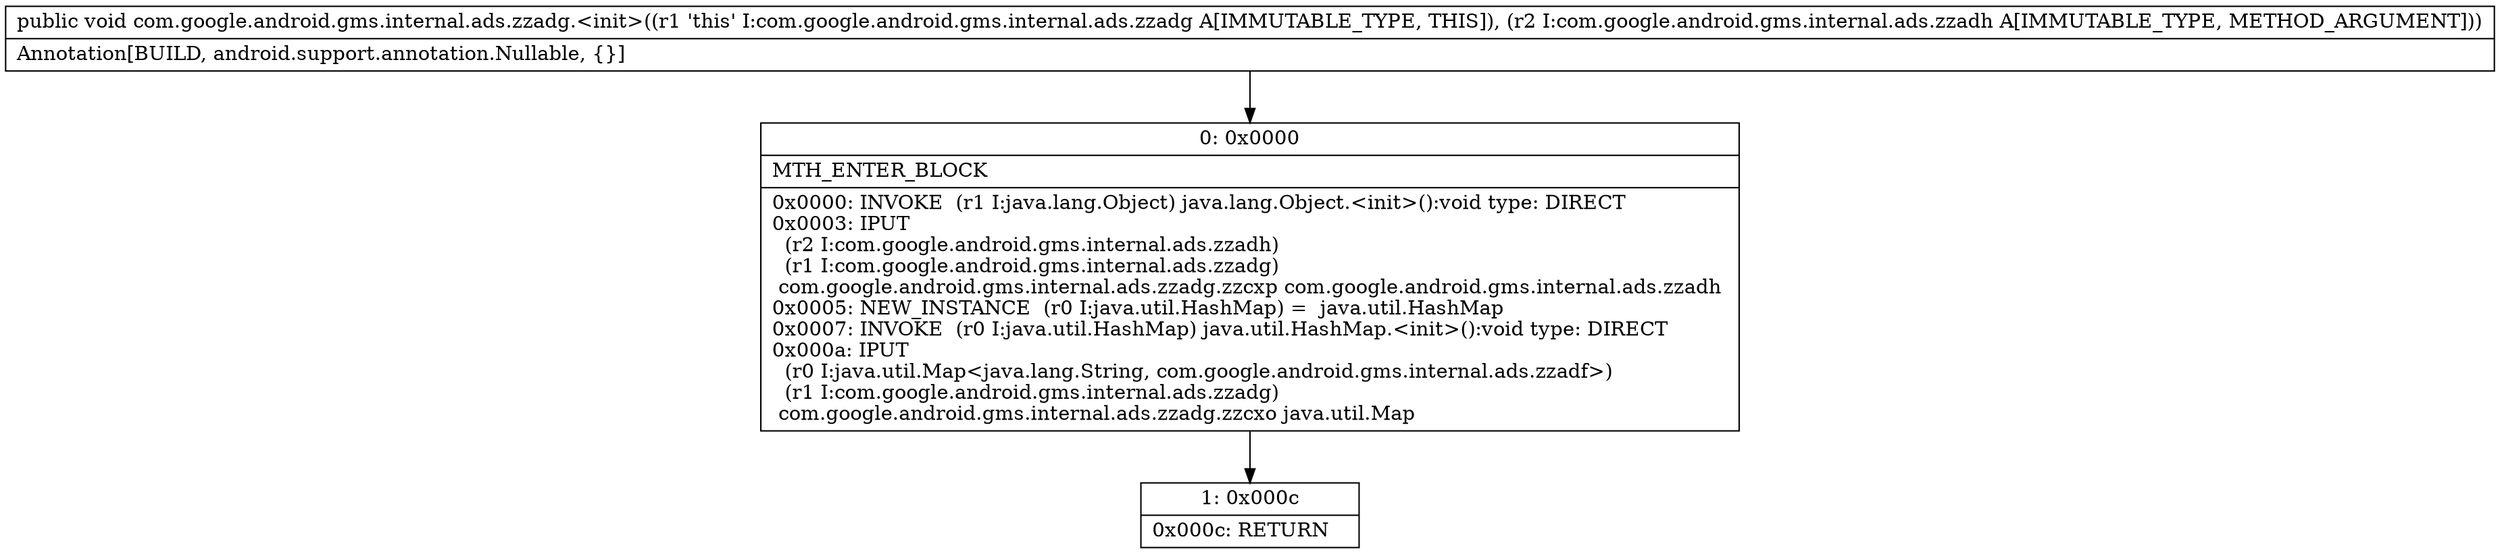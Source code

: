 digraph "CFG forcom.google.android.gms.internal.ads.zzadg.\<init\>(Lcom\/google\/android\/gms\/internal\/ads\/zzadh;)V" {
Node_0 [shape=record,label="{0\:\ 0x0000|MTH_ENTER_BLOCK\l|0x0000: INVOKE  (r1 I:java.lang.Object) java.lang.Object.\<init\>():void type: DIRECT \l0x0003: IPUT  \l  (r2 I:com.google.android.gms.internal.ads.zzadh)\l  (r1 I:com.google.android.gms.internal.ads.zzadg)\l com.google.android.gms.internal.ads.zzadg.zzcxp com.google.android.gms.internal.ads.zzadh \l0x0005: NEW_INSTANCE  (r0 I:java.util.HashMap) =  java.util.HashMap \l0x0007: INVOKE  (r0 I:java.util.HashMap) java.util.HashMap.\<init\>():void type: DIRECT \l0x000a: IPUT  \l  (r0 I:java.util.Map\<java.lang.String, com.google.android.gms.internal.ads.zzadf\>)\l  (r1 I:com.google.android.gms.internal.ads.zzadg)\l com.google.android.gms.internal.ads.zzadg.zzcxo java.util.Map \l}"];
Node_1 [shape=record,label="{1\:\ 0x000c|0x000c: RETURN   \l}"];
MethodNode[shape=record,label="{public void com.google.android.gms.internal.ads.zzadg.\<init\>((r1 'this' I:com.google.android.gms.internal.ads.zzadg A[IMMUTABLE_TYPE, THIS]), (r2 I:com.google.android.gms.internal.ads.zzadh A[IMMUTABLE_TYPE, METHOD_ARGUMENT]))  | Annotation[BUILD, android.support.annotation.Nullable, \{\}]\l}"];
MethodNode -> Node_0;
Node_0 -> Node_1;
}

